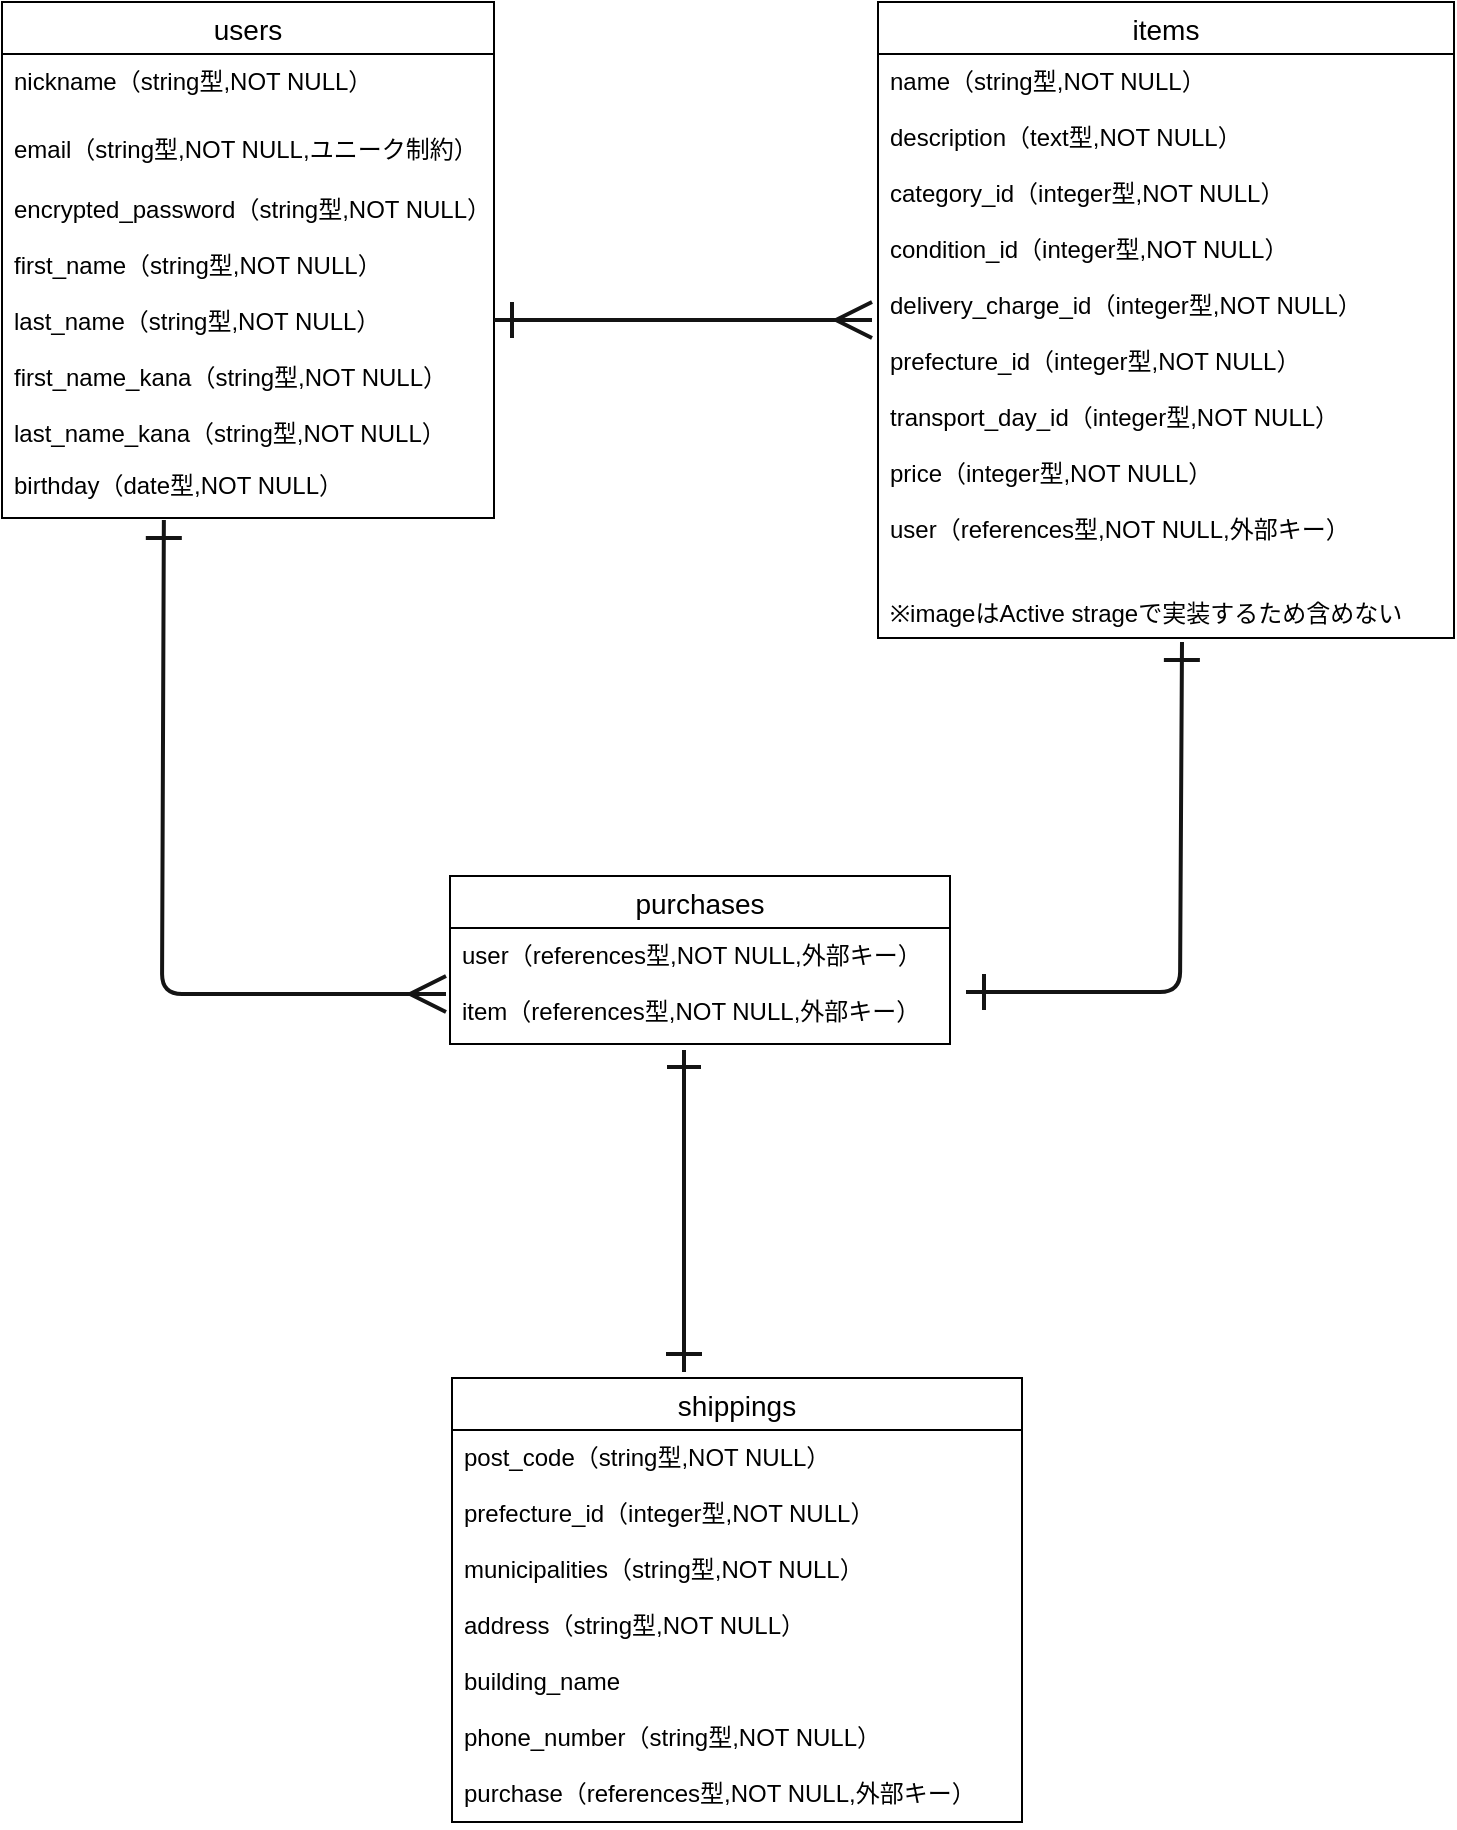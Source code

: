 <mxfile>
    <diagram id="WDk29YabvDiPtud6bRvM" name="ページ1">
        <mxGraphModel dx="703" dy="680" grid="1" gridSize="12" guides="1" tooltips="1" connect="1" arrows="1" fold="1" page="1" pageScale="1" pageWidth="827" pageHeight="1169" math="0" shadow="0">
            <root>
                <mxCell id="0"/>
                <mxCell id="1" parent="0"/>
                <mxCell id="2" value="items" style="swimlane;fontStyle=0;childLayout=stackLayout;horizontal=1;startSize=26;horizontalStack=0;resizeParent=1;resizeParentMax=0;resizeLast=0;collapsible=1;marginBottom=0;align=center;fontSize=14;" parent="1" vertex="1">
                    <mxGeometry x="468" y="32" width="288" height="318" as="geometry"/>
                </mxCell>
                <mxCell id="5" value="name（string型,NOT NULL）&#10;&#10;description（text型,NOT NULL）&#10;&#10;category_id（integer型,NOT NULL）&#10;&#10;condition_id（integer型,NOT NULL）&#10;&#10;delivery_charge_id（integer型,NOT NULL）&#10;&#10;prefecture_id（integer型,NOT NULL）&#10;&#10;transport_day_id（integer型,NOT NULL）&#10;&#10;price（integer型,NOT NULL）&#10;&#10;user（references型,NOT NULL,外部キー）&#10;&#10;&#10;※imageはActive strageで実装するため含めない" style="text;strokeColor=none;fillColor=none;spacingLeft=4;spacingRight=4;overflow=hidden;rotatable=0;points=[[0,0.5],[1,0.5]];portConstraint=eastwest;fontSize=12;" parent="2" vertex="1">
                    <mxGeometry y="26" width="288" height="292" as="geometry"/>
                </mxCell>
                <mxCell id="6" value="users" style="swimlane;fontStyle=0;childLayout=stackLayout;horizontal=1;startSize=26;horizontalStack=0;resizeParent=1;resizeParentMax=0;resizeLast=0;collapsible=1;marginBottom=0;align=center;fontSize=14;" parent="1" vertex="1">
                    <mxGeometry x="30" y="32" width="246" height="258" as="geometry"/>
                </mxCell>
                <mxCell id="7" value="nickname（string型,NOT NULL）&#10;" style="text;strokeColor=none;fillColor=none;spacingLeft=4;spacingRight=4;overflow=hidden;rotatable=0;points=[[0,0.5],[1,0.5]];portConstraint=eastwest;fontSize=12;" parent="6" vertex="1">
                    <mxGeometry y="26" width="246" height="34" as="geometry"/>
                </mxCell>
                <mxCell id="8" value="email（string型,NOT NULL,ユニーク制約）" style="text;strokeColor=none;fillColor=none;spacingLeft=4;spacingRight=4;overflow=hidden;rotatable=0;points=[[0,0.5],[1,0.5]];portConstraint=eastwest;fontSize=12;" parent="6" vertex="1">
                    <mxGeometry y="60" width="246" height="30" as="geometry"/>
                </mxCell>
                <mxCell id="9" value="encrypted_password（string型,NOT NULL）&#10;&#10;first_name（string型,NOT NULL）&#10;&#10;last_name（string型,NOT NULL）&#10;&#10;first_name_kana（string型,NOT NULL）&#10;&#10;last_name_kana（string型,NOT NULL）&#10;" style="text;strokeColor=none;fillColor=none;spacingLeft=4;spacingRight=4;overflow=hidden;rotatable=0;points=[[0,0.5],[1,0.5]];portConstraint=eastwest;fontSize=12;" parent="6" vertex="1">
                    <mxGeometry y="90" width="246" height="138" as="geometry"/>
                </mxCell>
                <mxCell id="54" value="birthday（date型,NOT NULL）" style="text;strokeColor=none;fillColor=none;spacingLeft=4;spacingRight=4;overflow=hidden;rotatable=0;points=[[0,0.5],[1,0.5]];portConstraint=eastwest;fontSize=12;" parent="6" vertex="1">
                    <mxGeometry y="228" width="246" height="30" as="geometry"/>
                </mxCell>
                <mxCell id="17" style="edgeStyle=none;html=1;endArrow=ERmany;endFill=0;strokeWidth=2;targetPerimeterSpacing=0;endSize=15;startArrow=ERone;startFill=0;startSize=15;strokeColor=#141414;" parent="1" source="9" edge="1">
                    <mxGeometry relative="1" as="geometry">
                        <mxPoint x="465" y="191" as="targetPoint"/>
                    </mxGeometry>
                </mxCell>
                <mxCell id="29" value="purchases" style="swimlane;fontStyle=0;childLayout=stackLayout;horizontal=1;startSize=26;horizontalStack=0;resizeParent=1;resizeParentMax=0;resizeLast=0;collapsible=1;marginBottom=0;align=center;fontSize=14;" parent="1" vertex="1">
                    <mxGeometry x="254" y="469" width="250" height="84" as="geometry"/>
                </mxCell>
                <mxCell id="59" value="user（references型,NOT NULL,外部キー）&#10;&#10;item（references型,NOT NULL,外部キー）" style="text;strokeColor=none;fillColor=none;spacingLeft=4;spacingRight=4;overflow=hidden;rotatable=0;points=[[0,0.5],[1,0.5]];portConstraint=eastwest;fontSize=12;" parent="29" vertex="1">
                    <mxGeometry y="26" width="250" height="58" as="geometry"/>
                </mxCell>
                <mxCell id="50" style="edgeStyle=none;html=1;endArrow=ERone;endFill=0;endSize=14;targetPerimeterSpacing=0;strokeWidth=2;startArrow=ERone;startFill=0;startSize=15;strokeColor=#141414;" parent="1" edge="1">
                    <mxGeometry relative="1" as="geometry">
                        <mxPoint x="371" y="556" as="targetPoint"/>
                        <mxPoint x="371" y="717" as="sourcePoint"/>
                    </mxGeometry>
                </mxCell>
                <mxCell id="39" value="shippings" style="swimlane;fontStyle=0;childLayout=stackLayout;horizontal=1;startSize=26;horizontalStack=0;resizeParent=1;resizeParentMax=0;resizeLast=0;collapsible=1;marginBottom=0;align=center;fontSize=14;" parent="1" vertex="1">
                    <mxGeometry x="255" y="720" width="285" height="222" as="geometry"/>
                </mxCell>
                <mxCell id="40" value="post_code（string型,NOT NULL）&#10;&#10;prefecture_id（integer型,NOT NULL）&#10;&#10;municipalities（string型,NOT NULL）&#10;&#10;address（string型,NOT NULL）&#10;&#10;building_name&#10;&#10;phone_number（string型,NOT NULL）&#10;&#10;purchase（references型,NOT NULL,外部キー）" style="text;strokeColor=none;fillColor=none;spacingLeft=4;spacingRight=4;overflow=hidden;rotatable=0;points=[[0,0.5],[1,0.5]];portConstraint=eastwest;fontSize=12;" parent="39" vertex="1">
                    <mxGeometry y="26" width="285" height="196" as="geometry"/>
                </mxCell>
                <mxCell id="56" style="edgeStyle=none;html=1;startArrow=ERone;startFill=0;endArrow=ERmany;endFill=0;startSize=15;endSize=15;targetPerimeterSpacing=0;strokeWidth=2;strokeColor=#141414;exitX=0.329;exitY=1.033;exitDx=0;exitDy=0;exitPerimeter=0;" parent="1" source="54" edge="1">
                    <mxGeometry relative="1" as="geometry">
                        <mxPoint x="252" y="528" as="targetPoint"/>
                        <Array as="points">
                            <mxPoint x="110" y="528"/>
                            <mxPoint x="252" y="528"/>
                        </Array>
                        <mxPoint x="110" y="288" as="sourcePoint"/>
                    </mxGeometry>
                </mxCell>
                <mxCell id="58" style="edgeStyle=none;html=1;exitX=1.032;exitY=0.067;exitDx=0;exitDy=0;startArrow=ERone;startFill=0;endArrow=ERone;endFill=0;startSize=15;endSize=15;targetPerimeterSpacing=0;strokeWidth=2;exitPerimeter=0;strokeColor=#141414;" parent="1" edge="1">
                    <mxGeometry relative="1" as="geometry">
                        <mxPoint x="620" y="352" as="targetPoint"/>
                        <Array as="points">
                            <mxPoint x="619" y="527"/>
                        </Array>
                        <mxPoint x="512" y="527.01" as="sourcePoint"/>
                    </mxGeometry>
                </mxCell>
            </root>
        </mxGraphModel>
    </diagram>
</mxfile>